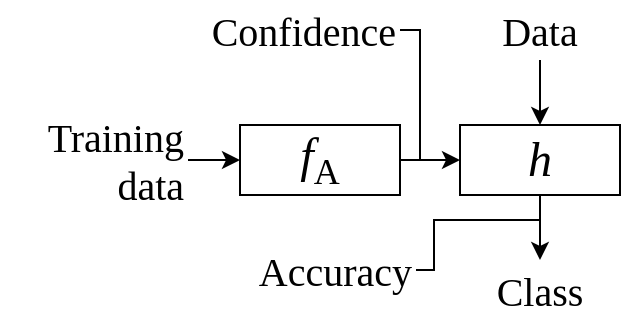 <mxfile version="23.1.5" type="device">
  <diagram name="Pagina-1" id="2E39NDmfMYuv_2c8OxZy">
    <mxGraphModel dx="683" dy="398" grid="1" gridSize="10" guides="1" tooltips="1" connect="1" arrows="1" fold="1" page="1" pageScale="1" pageWidth="827" pageHeight="1169" math="0" shadow="0">
      <root>
        <mxCell id="0" />
        <mxCell id="1" parent="0" />
        <mxCell id="I8w5w0JpwTpMXvzJh7J8-1" value="Training data" style="text;html=1;align=right;verticalAlign=middle;whiteSpace=wrap;rounded=0;fontSize=20;fontFamily=Computer modern;" parent="1" vertex="1">
          <mxGeometry x="340" y="390" width="94" height="60" as="geometry" />
        </mxCell>
        <mxCell id="I8w5w0JpwTpMXvzJh7J8-2" value="f&lt;span style=&quot;font-style: normal;&quot;&gt;&lt;sub style=&quot;&quot;&gt;&lt;font style=&quot;font-size: 18px;&quot; face=&quot;jsMath-cmsy10&quot;&gt;A&lt;/font&gt;&lt;/sub&gt;&lt;/span&gt;" style="rounded=0;whiteSpace=wrap;html=1;fillColor=none;fontSize=24;fontFamily=Computer modern;fontStyle=2" parent="1" vertex="1">
          <mxGeometry x="460" y="402.5" width="80" height="35" as="geometry" />
        </mxCell>
        <mxCell id="I8w5w0JpwTpMXvzJh7J8-3" value="h" style="rounded=0;whiteSpace=wrap;html=1;fillColor=none;fontSize=24;fontFamily=Computer modern;fontStyle=2" parent="1" vertex="1">
          <mxGeometry x="570" y="402.5" width="80" height="35" as="geometry" />
        </mxCell>
        <mxCell id="I8w5w0JpwTpMXvzJh7J8-4" value="" style="endArrow=classic;html=1;rounded=0;exitX=1;exitY=0.5;exitDx=0;exitDy=0;entryX=0;entryY=0.5;entryDx=0;entryDy=0;" parent="1" source="I8w5w0JpwTpMXvzJh7J8-1" target="I8w5w0JpwTpMXvzJh7J8-2" edge="1">
          <mxGeometry width="50" height="50" relative="1" as="geometry">
            <mxPoint x="520" y="450" as="sourcePoint" />
            <mxPoint x="570" y="400" as="targetPoint" />
          </mxGeometry>
        </mxCell>
        <mxCell id="I8w5w0JpwTpMXvzJh7J8-5" value="" style="endArrow=classic;html=1;rounded=0;exitX=1;exitY=0.5;exitDx=0;exitDy=0;entryX=0;entryY=0.5;entryDx=0;entryDy=0;" parent="1" source="I8w5w0JpwTpMXvzJh7J8-2" target="I8w5w0JpwTpMXvzJh7J8-3" edge="1">
          <mxGeometry width="50" height="50" relative="1" as="geometry">
            <mxPoint x="424" y="430" as="sourcePoint" />
            <mxPoint x="470" y="430" as="targetPoint" />
          </mxGeometry>
        </mxCell>
        <mxCell id="I8w5w0JpwTpMXvzJh7J8-6" value="" style="endArrow=classic;html=1;rounded=0;entryX=0.5;entryY=0;entryDx=0;entryDy=0;exitX=0.5;exitY=1;exitDx=0;exitDy=0;" parent="1" source="I8w5w0JpwTpMXvzJh7J8-8" target="I8w5w0JpwTpMXvzJh7J8-3" edge="1">
          <mxGeometry width="50" height="50" relative="1" as="geometry">
            <mxPoint x="610" y="370" as="sourcePoint" />
            <mxPoint x="580" y="430" as="targetPoint" />
          </mxGeometry>
        </mxCell>
        <mxCell id="I8w5w0JpwTpMXvzJh7J8-8" value="Data" style="text;html=1;align=center;verticalAlign=middle;whiteSpace=wrap;rounded=0;fontSize=20;fontFamily=Computer modern;" parent="1" vertex="1">
          <mxGeometry x="560" y="340" width="100" height="30" as="geometry" />
        </mxCell>
        <mxCell id="I8w5w0JpwTpMXvzJh7J8-9" value="" style="endArrow=classic;html=1;rounded=0;exitX=0.5;exitY=1;exitDx=0;exitDy=0;entryX=0.5;entryY=0;entryDx=0;entryDy=0;" parent="1" source="I8w5w0JpwTpMXvzJh7J8-3" target="I8w5w0JpwTpMXvzJh7J8-10" edge="1">
          <mxGeometry width="50" height="50" relative="1" as="geometry">
            <mxPoint x="620" y="370" as="sourcePoint" />
            <mxPoint x="610" y="470" as="targetPoint" />
          </mxGeometry>
        </mxCell>
        <mxCell id="I8w5w0JpwTpMXvzJh7J8-10" value="Class" style="text;html=1;align=center;verticalAlign=middle;whiteSpace=wrap;rounded=0;fontSize=20;fontFamily=Computer modern;" parent="1" vertex="1">
          <mxGeometry x="560" y="470" width="100" height="30" as="geometry" />
        </mxCell>
        <mxCell id="I8w5w0JpwTpMXvzJh7J8-15" value="" style="endArrow=none;html=1;rounded=0;exitX=1;exitY=0.5;exitDx=0;exitDy=0;" parent="1" source="I8w5w0JpwTpMXvzJh7J8-16" edge="1">
          <mxGeometry width="50" height="50" relative="1" as="geometry">
            <mxPoint x="550" y="460" as="sourcePoint" />
            <mxPoint x="550" y="420" as="targetPoint" />
            <Array as="points">
              <mxPoint x="550" y="355" />
            </Array>
          </mxGeometry>
        </mxCell>
        <mxCell id="I8w5w0JpwTpMXvzJh7J8-16" value="Confidence" style="text;html=1;align=right;verticalAlign=middle;whiteSpace=wrap;rounded=0;fontSize=20;fontFamily=Computer modern;" parent="1" vertex="1">
          <mxGeometry x="426" y="340" width="114" height="30" as="geometry" />
        </mxCell>
        <mxCell id="I8w5w0JpwTpMXvzJh7J8-17" value="Accuracy" style="text;html=1;align=right;verticalAlign=middle;whiteSpace=wrap;rounded=0;fontSize=20;fontFamily=Computer modern;" parent="1" vertex="1">
          <mxGeometry x="434" y="460" width="114" height="30" as="geometry" />
        </mxCell>
        <mxCell id="I8w5w0JpwTpMXvzJh7J8-18" value="" style="endArrow=none;html=1;rounded=0;exitX=1;exitY=0.5;exitDx=0;exitDy=0;" parent="1" source="I8w5w0JpwTpMXvzJh7J8-17" edge="1">
          <mxGeometry width="50" height="50" relative="1" as="geometry">
            <mxPoint x="520" y="460" as="sourcePoint" />
            <mxPoint x="610" y="450" as="targetPoint" />
            <Array as="points">
              <mxPoint x="557" y="475" />
              <mxPoint x="557" y="450" />
            </Array>
          </mxGeometry>
        </mxCell>
      </root>
    </mxGraphModel>
  </diagram>
</mxfile>
